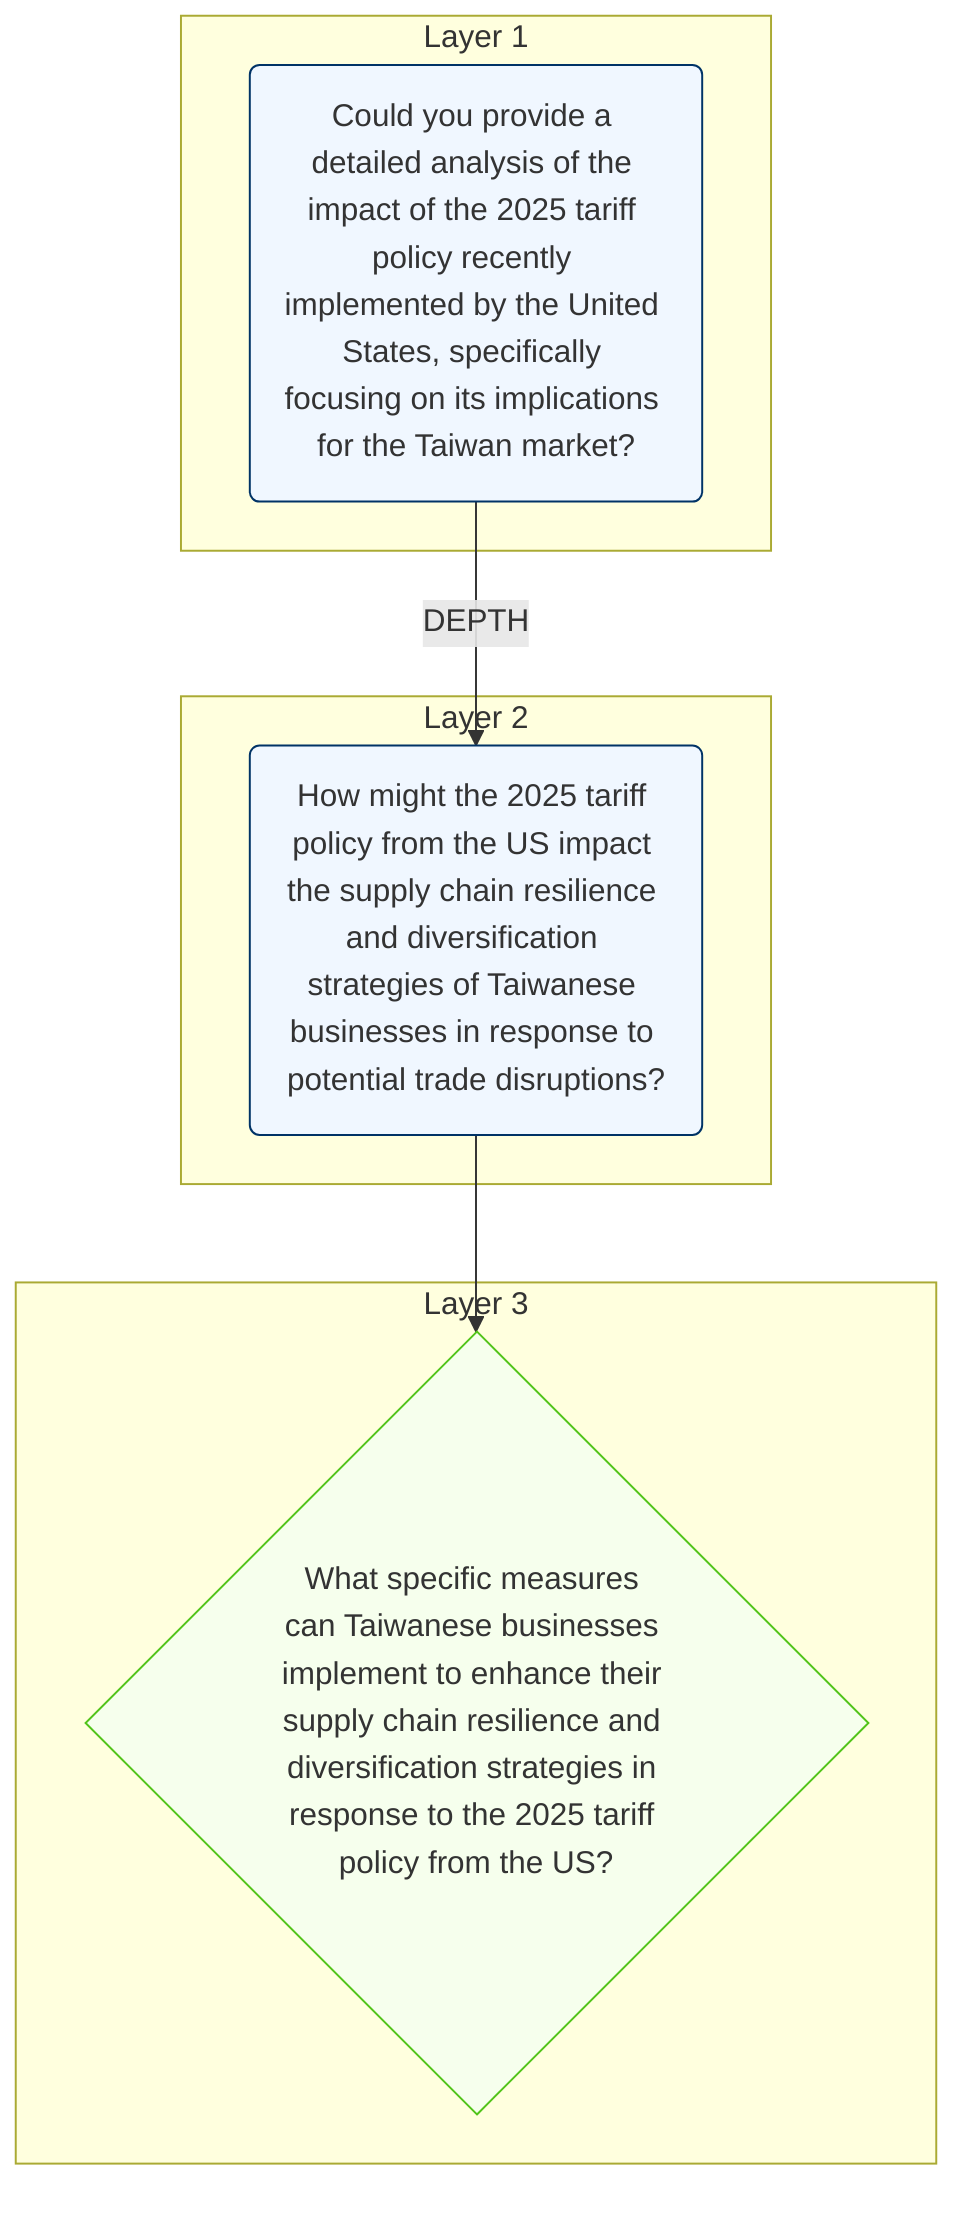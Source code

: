 flowchart TB

    subgraph Layer_1[Layer 1]
        analysis_20250509_192234_root(Could you provide a detailed analysis of the impact of the 2025 tariff policy recently implemented by the United States, specifically focusing on its implications for the Taiwan market?)
    end
    subgraph Layer_2[Layer 2]
        analysis_20250509_192234_root_depth_1(How might the 2025 tariff policy from the US impact the supply chain resilience and diversification strategies of Taiwanese businesses in response to potential trade disruptions?)
    end
    subgraph Layer_3[Layer 3]
        analysis_20250509_192234_root_depth_1_depth_1{What specific measures can Taiwanese businesses implement to enhance their supply chain resilience and diversification strategies in response to the 2025 tariff policy from the US?}
    end

    analysis_20250509_192234_root -->|DEPTH| analysis_20250509_192234_root_depth_1
    analysis_20250509_192234_root_depth_1 --> analysis_20250509_192234_root_depth_1_depth_1


style analysis_20250509_192234_root fill:#f0f7ff,stroke:#003366
style analysis_20250509_192234_root_depth_1 fill:#f0f7ff,stroke:#003366
style analysis_20250509_192234_root_depth_1_depth_1 fill:#f6ffed,stroke:#52c41a